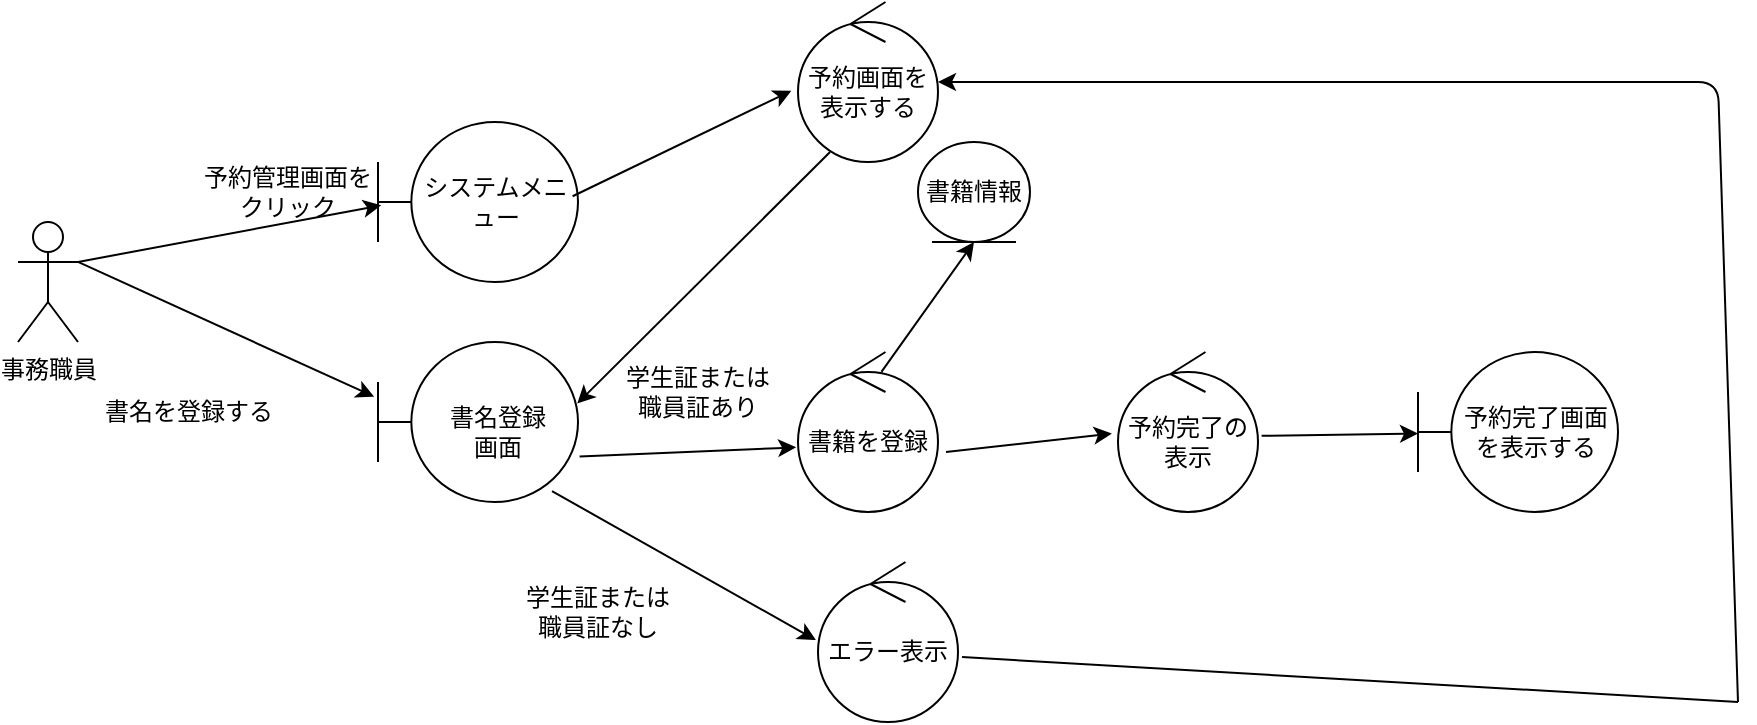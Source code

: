 <mxfile>
    <diagram id="Y87FNScmKkuRc4sQO5NC" name="ページ1">
        <mxGraphModel dx="2334" dy="1751" grid="1" gridSize="10" guides="1" tooltips="1" connect="1" arrows="1" fold="1" page="1" pageScale="1" pageWidth="827" pageHeight="1169" math="0" shadow="0">
            <root>
                <mxCell id="0"/>
                <mxCell id="1" parent="0"/>
                <mxCell id="2" value="事務職員" style="shape=umlActor;verticalLabelPosition=bottom;verticalAlign=top;html=1;" vertex="1" parent="1">
                    <mxGeometry x="-30" y="90" width="30" height="60" as="geometry"/>
                </mxCell>
                <mxCell id="5" value="システムメニュー" style="shape=umlBoundary;whiteSpace=wrap;html=1;" vertex="1" parent="1">
                    <mxGeometry x="150" y="40" width="100" height="80" as="geometry"/>
                </mxCell>
                <mxCell id="9" value="" style="endArrow=classic;html=1;entryX=0.016;entryY=0.521;entryDx=0;entryDy=0;entryPerimeter=0;exitX=1;exitY=0.333;exitDx=0;exitDy=0;exitPerimeter=0;" edge="1" parent="1" source="2" target="5">
                    <mxGeometry width="50" height="50" relative="1" as="geometry">
                        <mxPoint x="390" y="150" as="sourcePoint"/>
                        <mxPoint x="440" y="100" as="targetPoint"/>
                    </mxGeometry>
                </mxCell>
                <mxCell id="10" value="" style="shape=umlBoundary;whiteSpace=wrap;html=1;" vertex="1" parent="1">
                    <mxGeometry x="150" y="150" width="100" height="80" as="geometry"/>
                </mxCell>
                <mxCell id="11" value="予約管理画面をクリック" style="text;html=1;align=center;verticalAlign=middle;whiteSpace=wrap;rounded=0;" vertex="1" parent="1">
                    <mxGeometry x="60" y="60" width="90" height="30" as="geometry"/>
                </mxCell>
                <mxCell id="12" value="" style="endArrow=classic;html=1;entryX=-0.019;entryY=0.342;entryDx=0;entryDy=0;entryPerimeter=0;exitX=1;exitY=0.333;exitDx=0;exitDy=0;exitPerimeter=0;" edge="1" parent="1" source="2" target="10">
                    <mxGeometry width="50" height="50" relative="1" as="geometry">
                        <mxPoint x="390" y="150" as="sourcePoint"/>
                        <mxPoint x="440" y="100" as="targetPoint"/>
                    </mxGeometry>
                </mxCell>
                <mxCell id="13" value="書名を登録する" style="text;html=1;align=center;verticalAlign=middle;resizable=0;points=[];autosize=1;strokeColor=none;fillColor=none;" vertex="1" parent="1">
                    <mxGeometry y="170" width="110" height="30" as="geometry"/>
                </mxCell>
                <mxCell id="14" value="書名登録画面" style="text;html=1;align=center;verticalAlign=middle;whiteSpace=wrap;rounded=0;" vertex="1" parent="1">
                    <mxGeometry x="180" y="180" width="60" height="30" as="geometry"/>
                </mxCell>
                <mxCell id="15" value="予約画面を表示する" style="ellipse;shape=umlControl;whiteSpace=wrap;html=1;" vertex="1" parent="1">
                    <mxGeometry x="360" y="-20" width="70" height="80" as="geometry"/>
                </mxCell>
                <mxCell id="16" value="" style="endArrow=classic;html=1;entryX=-0.048;entryY=0.555;entryDx=0;entryDy=0;entryPerimeter=0;exitX=0.973;exitY=0.464;exitDx=0;exitDy=0;exitPerimeter=0;" edge="1" parent="1" source="5" target="15">
                    <mxGeometry width="50" height="50" relative="1" as="geometry">
                        <mxPoint x="390" y="150" as="sourcePoint"/>
                        <mxPoint x="440" y="100" as="targetPoint"/>
                    </mxGeometry>
                </mxCell>
                <mxCell id="17" value="" style="endArrow=classic;html=1;entryX=-0.013;entryY=0.596;entryDx=0;entryDy=0;entryPerimeter=0;exitX=1.008;exitY=0.716;exitDx=0;exitDy=0;exitPerimeter=0;" edge="1" parent="1" source="10" target="19">
                    <mxGeometry width="50" height="50" relative="1" as="geometry">
                        <mxPoint x="650" y="110" as="sourcePoint"/>
                        <mxPoint x="700" y="60" as="targetPoint"/>
                    </mxGeometry>
                </mxCell>
                <mxCell id="18" value="" style="endArrow=classic;html=1;entryX=0.996;entryY=0.385;entryDx=0;entryDy=0;entryPerimeter=0;exitX=0.229;exitY=0.938;exitDx=0;exitDy=0;exitPerimeter=0;" edge="1" parent="1" source="15" target="10">
                    <mxGeometry width="50" height="50" relative="1" as="geometry">
                        <mxPoint x="390" y="150" as="sourcePoint"/>
                        <mxPoint x="440" y="100" as="targetPoint"/>
                    </mxGeometry>
                </mxCell>
                <mxCell id="19" value="書籍を登録" style="ellipse;shape=umlControl;whiteSpace=wrap;html=1;" vertex="1" parent="1">
                    <mxGeometry x="360" y="155" width="70" height="80" as="geometry"/>
                </mxCell>
                <mxCell id="20" value="エラー表示" style="ellipse;shape=umlControl;whiteSpace=wrap;html=1;" vertex="1" parent="1">
                    <mxGeometry x="370" y="260" width="70" height="80" as="geometry"/>
                </mxCell>
                <mxCell id="21" value="" style="endArrow=classic;html=1;entryX=-0.015;entryY=0.488;entryDx=0;entryDy=0;entryPerimeter=0;exitX=0.87;exitY=0.932;exitDx=0;exitDy=0;exitPerimeter=0;" edge="1" parent="1" source="10" target="20">
                    <mxGeometry width="50" height="50" relative="1" as="geometry">
                        <mxPoint x="390" y="320" as="sourcePoint"/>
                        <mxPoint x="440" y="270" as="targetPoint"/>
                    </mxGeometry>
                </mxCell>
                <mxCell id="22" value="学生証または職員証なし" style="text;html=1;align=center;verticalAlign=middle;whiteSpace=wrap;rounded=0;" vertex="1" parent="1">
                    <mxGeometry x="220" y="270" width="80" height="30" as="geometry"/>
                </mxCell>
                <mxCell id="23" value="学生証または職員証あり" style="text;html=1;align=center;verticalAlign=middle;whiteSpace=wrap;rounded=0;" vertex="1" parent="1">
                    <mxGeometry x="270" y="160" width="80" height="30" as="geometry"/>
                </mxCell>
                <mxCell id="24" value="予約完了の表示" style="ellipse;shape=umlControl;whiteSpace=wrap;html=1;" vertex="1" parent="1">
                    <mxGeometry x="520" y="155" width="70" height="80" as="geometry"/>
                </mxCell>
                <mxCell id="25" value="" style="endArrow=classic;html=1;entryX=-0.044;entryY=0.51;entryDx=0;entryDy=0;entryPerimeter=0;exitX=1.057;exitY=0.625;exitDx=0;exitDy=0;exitPerimeter=0;" edge="1" parent="1" source="19" target="24">
                    <mxGeometry width="50" height="50" relative="1" as="geometry">
                        <mxPoint x="390" y="320" as="sourcePoint"/>
                        <mxPoint x="440" y="270" as="targetPoint"/>
                    </mxGeometry>
                </mxCell>
                <mxCell id="26" value="" style="endArrow=classic;html=1;exitX=1.026;exitY=0.524;exitDx=0;exitDy=0;exitPerimeter=0;" edge="1" parent="1" source="24" target="27">
                    <mxGeometry width="50" height="50" relative="1" as="geometry">
                        <mxPoint x="390" y="320" as="sourcePoint"/>
                        <mxPoint x="440" y="270" as="targetPoint"/>
                    </mxGeometry>
                </mxCell>
                <mxCell id="27" value="予約完了画面を表示する" style="shape=umlBoundary;whiteSpace=wrap;html=1;" vertex="1" parent="1">
                    <mxGeometry x="670" y="155" width="100" height="80" as="geometry"/>
                </mxCell>
                <mxCell id="28" value="" style="endArrow=classic;html=1;" edge="1" parent="1">
                    <mxGeometry width="50" height="50" relative="1" as="geometry">
                        <mxPoint x="830" y="330" as="sourcePoint"/>
                        <mxPoint x="430" y="20" as="targetPoint"/>
                        <Array as="points">
                            <mxPoint x="820" y="20"/>
                        </Array>
                    </mxGeometry>
                </mxCell>
                <mxCell id="29" value="" style="endArrow=none;html=1;exitX=1.029;exitY=0.594;exitDx=0;exitDy=0;exitPerimeter=0;" edge="1" parent="1" source="20">
                    <mxGeometry width="50" height="50" relative="1" as="geometry">
                        <mxPoint x="390" y="150" as="sourcePoint"/>
                        <mxPoint x="830" y="330" as="targetPoint"/>
                    </mxGeometry>
                </mxCell>
                <mxCell id="30" value="" style="endArrow=classic;html=1;exitX=0.596;exitY=0.124;exitDx=0;exitDy=0;exitPerimeter=0;entryX=0.5;entryY=1;entryDx=0;entryDy=0;" edge="1" parent="1" source="19" target="31">
                    <mxGeometry width="50" height="50" relative="1" as="geometry">
                        <mxPoint x="390" y="150" as="sourcePoint"/>
                        <mxPoint x="440" y="100" as="targetPoint"/>
                    </mxGeometry>
                </mxCell>
                <mxCell id="31" value="書籍情報" style="ellipse;shape=umlEntity;whiteSpace=wrap;html=1;" vertex="1" parent="1">
                    <mxGeometry x="420" y="50" width="56" height="50" as="geometry"/>
                </mxCell>
            </root>
        </mxGraphModel>
    </diagram>
</mxfile>